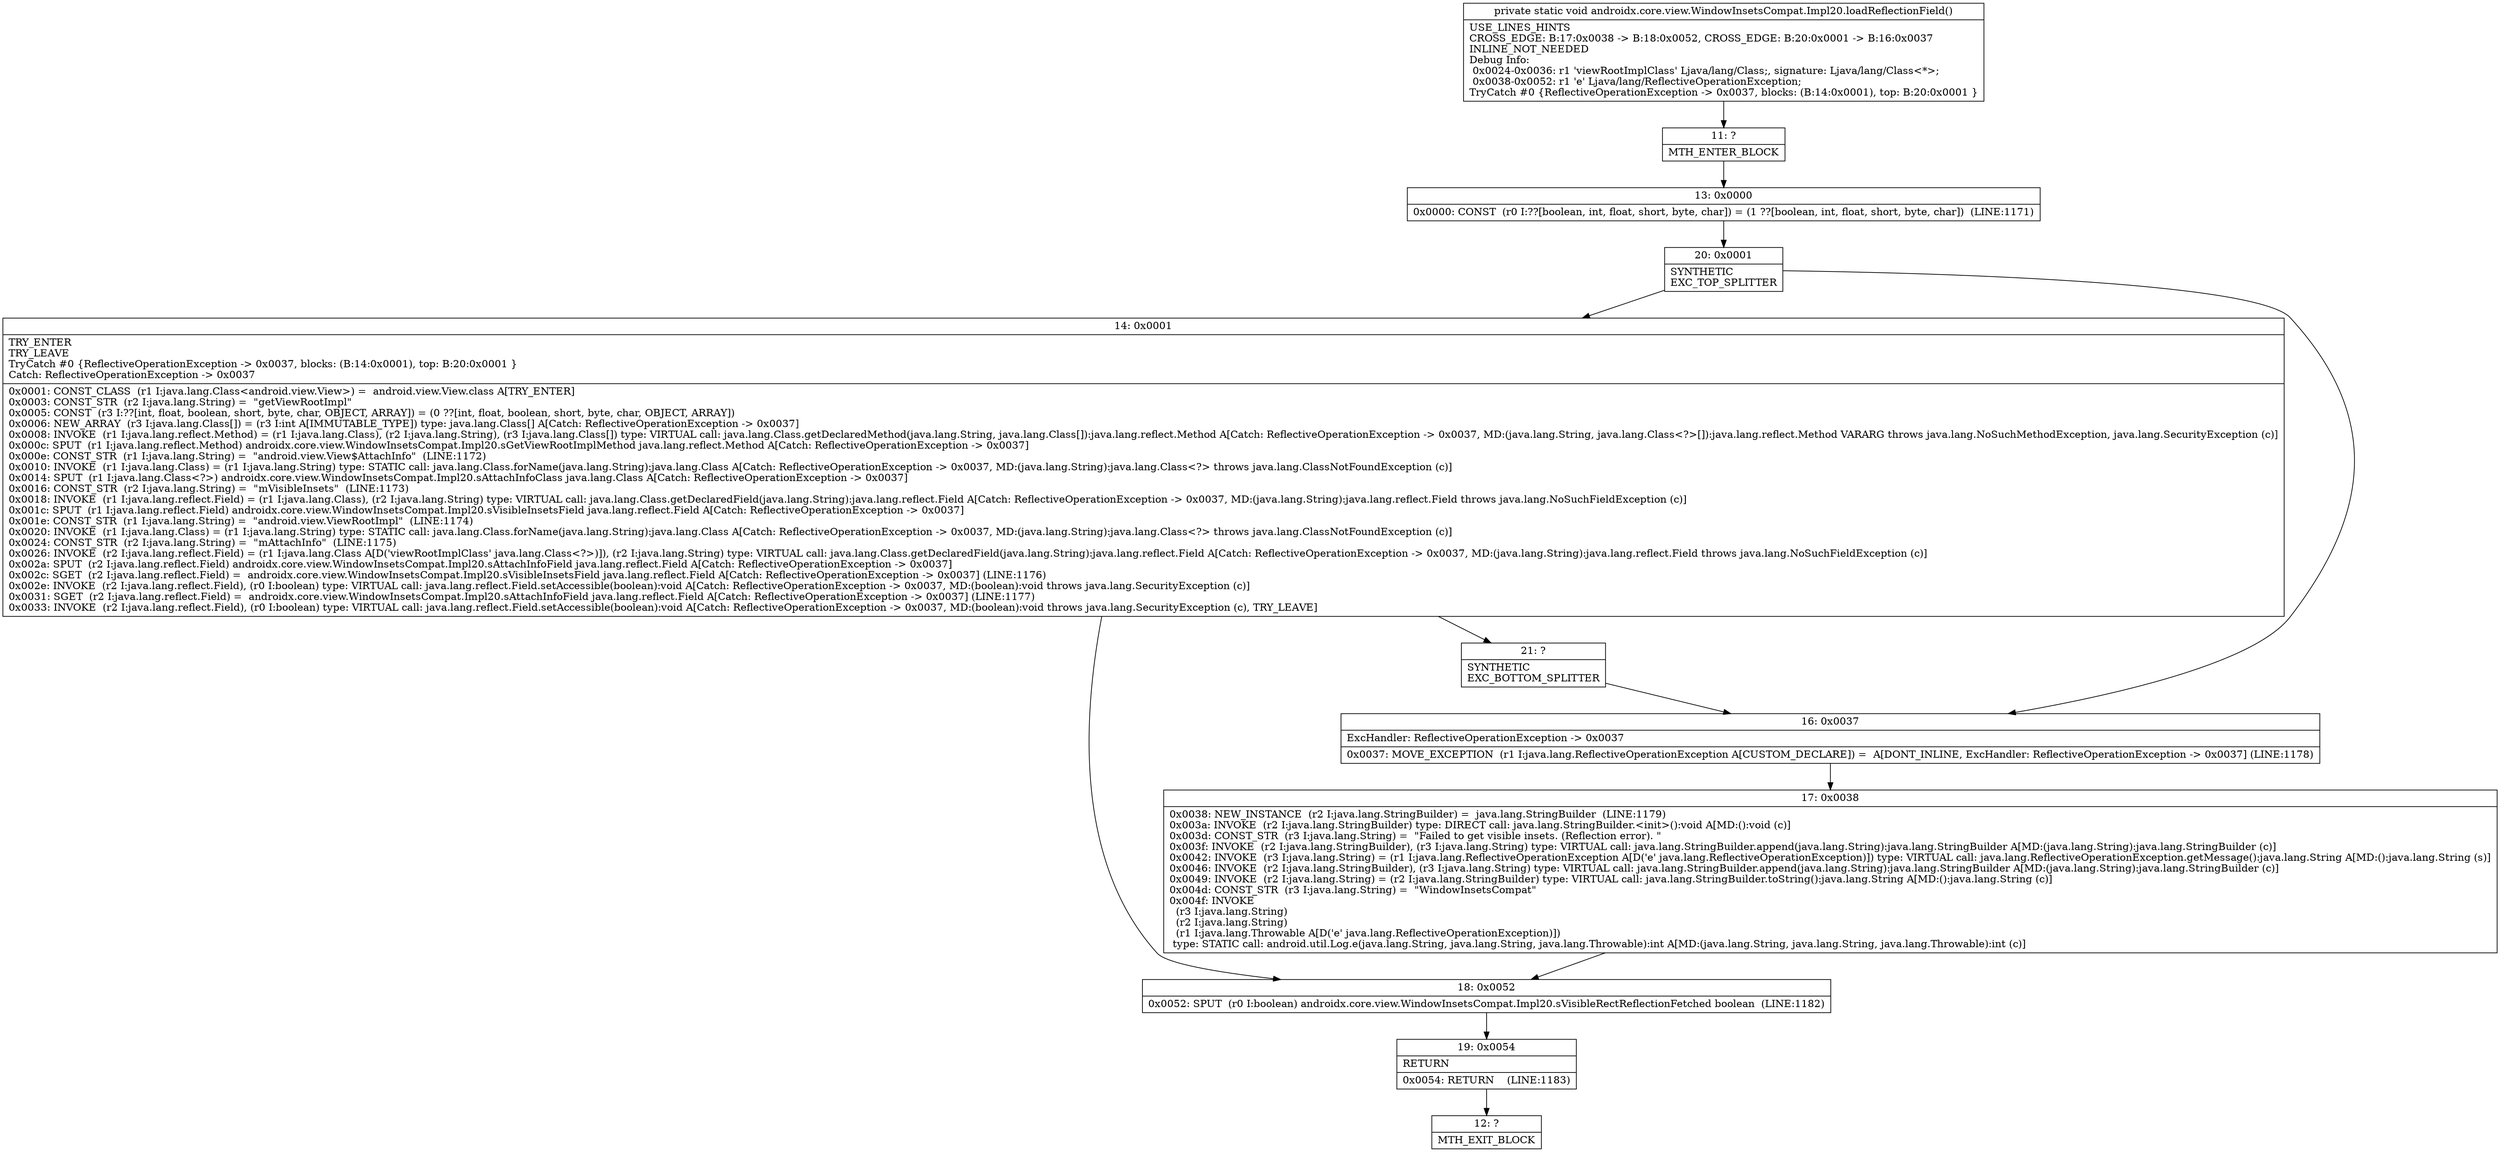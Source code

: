 digraph "CFG forandroidx.core.view.WindowInsetsCompat.Impl20.loadReflectionField()V" {
Node_11 [shape=record,label="{11\:\ ?|MTH_ENTER_BLOCK\l}"];
Node_13 [shape=record,label="{13\:\ 0x0000|0x0000: CONST  (r0 I:??[boolean, int, float, short, byte, char]) = (1 ??[boolean, int, float, short, byte, char])  (LINE:1171)\l}"];
Node_20 [shape=record,label="{20\:\ 0x0001|SYNTHETIC\lEXC_TOP_SPLITTER\l}"];
Node_14 [shape=record,label="{14\:\ 0x0001|TRY_ENTER\lTRY_LEAVE\lTryCatch #0 \{ReflectiveOperationException \-\> 0x0037, blocks: (B:14:0x0001), top: B:20:0x0001 \}\lCatch: ReflectiveOperationException \-\> 0x0037\l|0x0001: CONST_CLASS  (r1 I:java.lang.Class\<android.view.View\>) =  android.view.View.class A[TRY_ENTER]\l0x0003: CONST_STR  (r2 I:java.lang.String) =  \"getViewRootImpl\" \l0x0005: CONST  (r3 I:??[int, float, boolean, short, byte, char, OBJECT, ARRAY]) = (0 ??[int, float, boolean, short, byte, char, OBJECT, ARRAY]) \l0x0006: NEW_ARRAY  (r3 I:java.lang.Class[]) = (r3 I:int A[IMMUTABLE_TYPE]) type: java.lang.Class[] A[Catch: ReflectiveOperationException \-\> 0x0037]\l0x0008: INVOKE  (r1 I:java.lang.reflect.Method) = (r1 I:java.lang.Class), (r2 I:java.lang.String), (r3 I:java.lang.Class[]) type: VIRTUAL call: java.lang.Class.getDeclaredMethod(java.lang.String, java.lang.Class[]):java.lang.reflect.Method A[Catch: ReflectiveOperationException \-\> 0x0037, MD:(java.lang.String, java.lang.Class\<?\>[]):java.lang.reflect.Method VARARG throws java.lang.NoSuchMethodException, java.lang.SecurityException (c)]\l0x000c: SPUT  (r1 I:java.lang.reflect.Method) androidx.core.view.WindowInsetsCompat.Impl20.sGetViewRootImplMethod java.lang.reflect.Method A[Catch: ReflectiveOperationException \-\> 0x0037]\l0x000e: CONST_STR  (r1 I:java.lang.String) =  \"android.view.View$AttachInfo\"  (LINE:1172)\l0x0010: INVOKE  (r1 I:java.lang.Class) = (r1 I:java.lang.String) type: STATIC call: java.lang.Class.forName(java.lang.String):java.lang.Class A[Catch: ReflectiveOperationException \-\> 0x0037, MD:(java.lang.String):java.lang.Class\<?\> throws java.lang.ClassNotFoundException (c)]\l0x0014: SPUT  (r1 I:java.lang.Class\<?\>) androidx.core.view.WindowInsetsCompat.Impl20.sAttachInfoClass java.lang.Class A[Catch: ReflectiveOperationException \-\> 0x0037]\l0x0016: CONST_STR  (r2 I:java.lang.String) =  \"mVisibleInsets\"  (LINE:1173)\l0x0018: INVOKE  (r1 I:java.lang.reflect.Field) = (r1 I:java.lang.Class), (r2 I:java.lang.String) type: VIRTUAL call: java.lang.Class.getDeclaredField(java.lang.String):java.lang.reflect.Field A[Catch: ReflectiveOperationException \-\> 0x0037, MD:(java.lang.String):java.lang.reflect.Field throws java.lang.NoSuchFieldException (c)]\l0x001c: SPUT  (r1 I:java.lang.reflect.Field) androidx.core.view.WindowInsetsCompat.Impl20.sVisibleInsetsField java.lang.reflect.Field A[Catch: ReflectiveOperationException \-\> 0x0037]\l0x001e: CONST_STR  (r1 I:java.lang.String) =  \"android.view.ViewRootImpl\"  (LINE:1174)\l0x0020: INVOKE  (r1 I:java.lang.Class) = (r1 I:java.lang.String) type: STATIC call: java.lang.Class.forName(java.lang.String):java.lang.Class A[Catch: ReflectiveOperationException \-\> 0x0037, MD:(java.lang.String):java.lang.Class\<?\> throws java.lang.ClassNotFoundException (c)]\l0x0024: CONST_STR  (r2 I:java.lang.String) =  \"mAttachInfo\"  (LINE:1175)\l0x0026: INVOKE  (r2 I:java.lang.reflect.Field) = (r1 I:java.lang.Class A[D('viewRootImplClass' java.lang.Class\<?\>)]), (r2 I:java.lang.String) type: VIRTUAL call: java.lang.Class.getDeclaredField(java.lang.String):java.lang.reflect.Field A[Catch: ReflectiveOperationException \-\> 0x0037, MD:(java.lang.String):java.lang.reflect.Field throws java.lang.NoSuchFieldException (c)]\l0x002a: SPUT  (r2 I:java.lang.reflect.Field) androidx.core.view.WindowInsetsCompat.Impl20.sAttachInfoField java.lang.reflect.Field A[Catch: ReflectiveOperationException \-\> 0x0037]\l0x002c: SGET  (r2 I:java.lang.reflect.Field) =  androidx.core.view.WindowInsetsCompat.Impl20.sVisibleInsetsField java.lang.reflect.Field A[Catch: ReflectiveOperationException \-\> 0x0037] (LINE:1176)\l0x002e: INVOKE  (r2 I:java.lang.reflect.Field), (r0 I:boolean) type: VIRTUAL call: java.lang.reflect.Field.setAccessible(boolean):void A[Catch: ReflectiveOperationException \-\> 0x0037, MD:(boolean):void throws java.lang.SecurityException (c)]\l0x0031: SGET  (r2 I:java.lang.reflect.Field) =  androidx.core.view.WindowInsetsCompat.Impl20.sAttachInfoField java.lang.reflect.Field A[Catch: ReflectiveOperationException \-\> 0x0037] (LINE:1177)\l0x0033: INVOKE  (r2 I:java.lang.reflect.Field), (r0 I:boolean) type: VIRTUAL call: java.lang.reflect.Field.setAccessible(boolean):void A[Catch: ReflectiveOperationException \-\> 0x0037, MD:(boolean):void throws java.lang.SecurityException (c), TRY_LEAVE]\l}"];
Node_18 [shape=record,label="{18\:\ 0x0052|0x0052: SPUT  (r0 I:boolean) androidx.core.view.WindowInsetsCompat.Impl20.sVisibleRectReflectionFetched boolean  (LINE:1182)\l}"];
Node_19 [shape=record,label="{19\:\ 0x0054|RETURN\l|0x0054: RETURN    (LINE:1183)\l}"];
Node_12 [shape=record,label="{12\:\ ?|MTH_EXIT_BLOCK\l}"];
Node_21 [shape=record,label="{21\:\ ?|SYNTHETIC\lEXC_BOTTOM_SPLITTER\l}"];
Node_16 [shape=record,label="{16\:\ 0x0037|ExcHandler: ReflectiveOperationException \-\> 0x0037\l|0x0037: MOVE_EXCEPTION  (r1 I:java.lang.ReflectiveOperationException A[CUSTOM_DECLARE]) =  A[DONT_INLINE, ExcHandler: ReflectiveOperationException \-\> 0x0037] (LINE:1178)\l}"];
Node_17 [shape=record,label="{17\:\ 0x0038|0x0038: NEW_INSTANCE  (r2 I:java.lang.StringBuilder) =  java.lang.StringBuilder  (LINE:1179)\l0x003a: INVOKE  (r2 I:java.lang.StringBuilder) type: DIRECT call: java.lang.StringBuilder.\<init\>():void A[MD:():void (c)]\l0x003d: CONST_STR  (r3 I:java.lang.String) =  \"Failed to get visible insets. (Reflection error). \" \l0x003f: INVOKE  (r2 I:java.lang.StringBuilder), (r3 I:java.lang.String) type: VIRTUAL call: java.lang.StringBuilder.append(java.lang.String):java.lang.StringBuilder A[MD:(java.lang.String):java.lang.StringBuilder (c)]\l0x0042: INVOKE  (r3 I:java.lang.String) = (r1 I:java.lang.ReflectiveOperationException A[D('e' java.lang.ReflectiveOperationException)]) type: VIRTUAL call: java.lang.ReflectiveOperationException.getMessage():java.lang.String A[MD:():java.lang.String (s)]\l0x0046: INVOKE  (r2 I:java.lang.StringBuilder), (r3 I:java.lang.String) type: VIRTUAL call: java.lang.StringBuilder.append(java.lang.String):java.lang.StringBuilder A[MD:(java.lang.String):java.lang.StringBuilder (c)]\l0x0049: INVOKE  (r2 I:java.lang.String) = (r2 I:java.lang.StringBuilder) type: VIRTUAL call: java.lang.StringBuilder.toString():java.lang.String A[MD:():java.lang.String (c)]\l0x004d: CONST_STR  (r3 I:java.lang.String) =  \"WindowInsetsCompat\" \l0x004f: INVOKE  \l  (r3 I:java.lang.String)\l  (r2 I:java.lang.String)\l  (r1 I:java.lang.Throwable A[D('e' java.lang.ReflectiveOperationException)])\l type: STATIC call: android.util.Log.e(java.lang.String, java.lang.String, java.lang.Throwable):int A[MD:(java.lang.String, java.lang.String, java.lang.Throwable):int (c)]\l}"];
MethodNode[shape=record,label="{private static void androidx.core.view.WindowInsetsCompat.Impl20.loadReflectionField()  | USE_LINES_HINTS\lCROSS_EDGE: B:17:0x0038 \-\> B:18:0x0052, CROSS_EDGE: B:20:0x0001 \-\> B:16:0x0037\lINLINE_NOT_NEEDED\lDebug Info:\l  0x0024\-0x0036: r1 'viewRootImplClass' Ljava\/lang\/Class;, signature: Ljava\/lang\/Class\<*\>;\l  0x0038\-0x0052: r1 'e' Ljava\/lang\/ReflectiveOperationException;\lTryCatch #0 \{ReflectiveOperationException \-\> 0x0037, blocks: (B:14:0x0001), top: B:20:0x0001 \}\l}"];
MethodNode -> Node_11;Node_11 -> Node_13;
Node_13 -> Node_20;
Node_20 -> Node_14;
Node_20 -> Node_16;
Node_14 -> Node_18;
Node_14 -> Node_21;
Node_18 -> Node_19;
Node_19 -> Node_12;
Node_21 -> Node_16;
Node_16 -> Node_17;
Node_17 -> Node_18;
}

